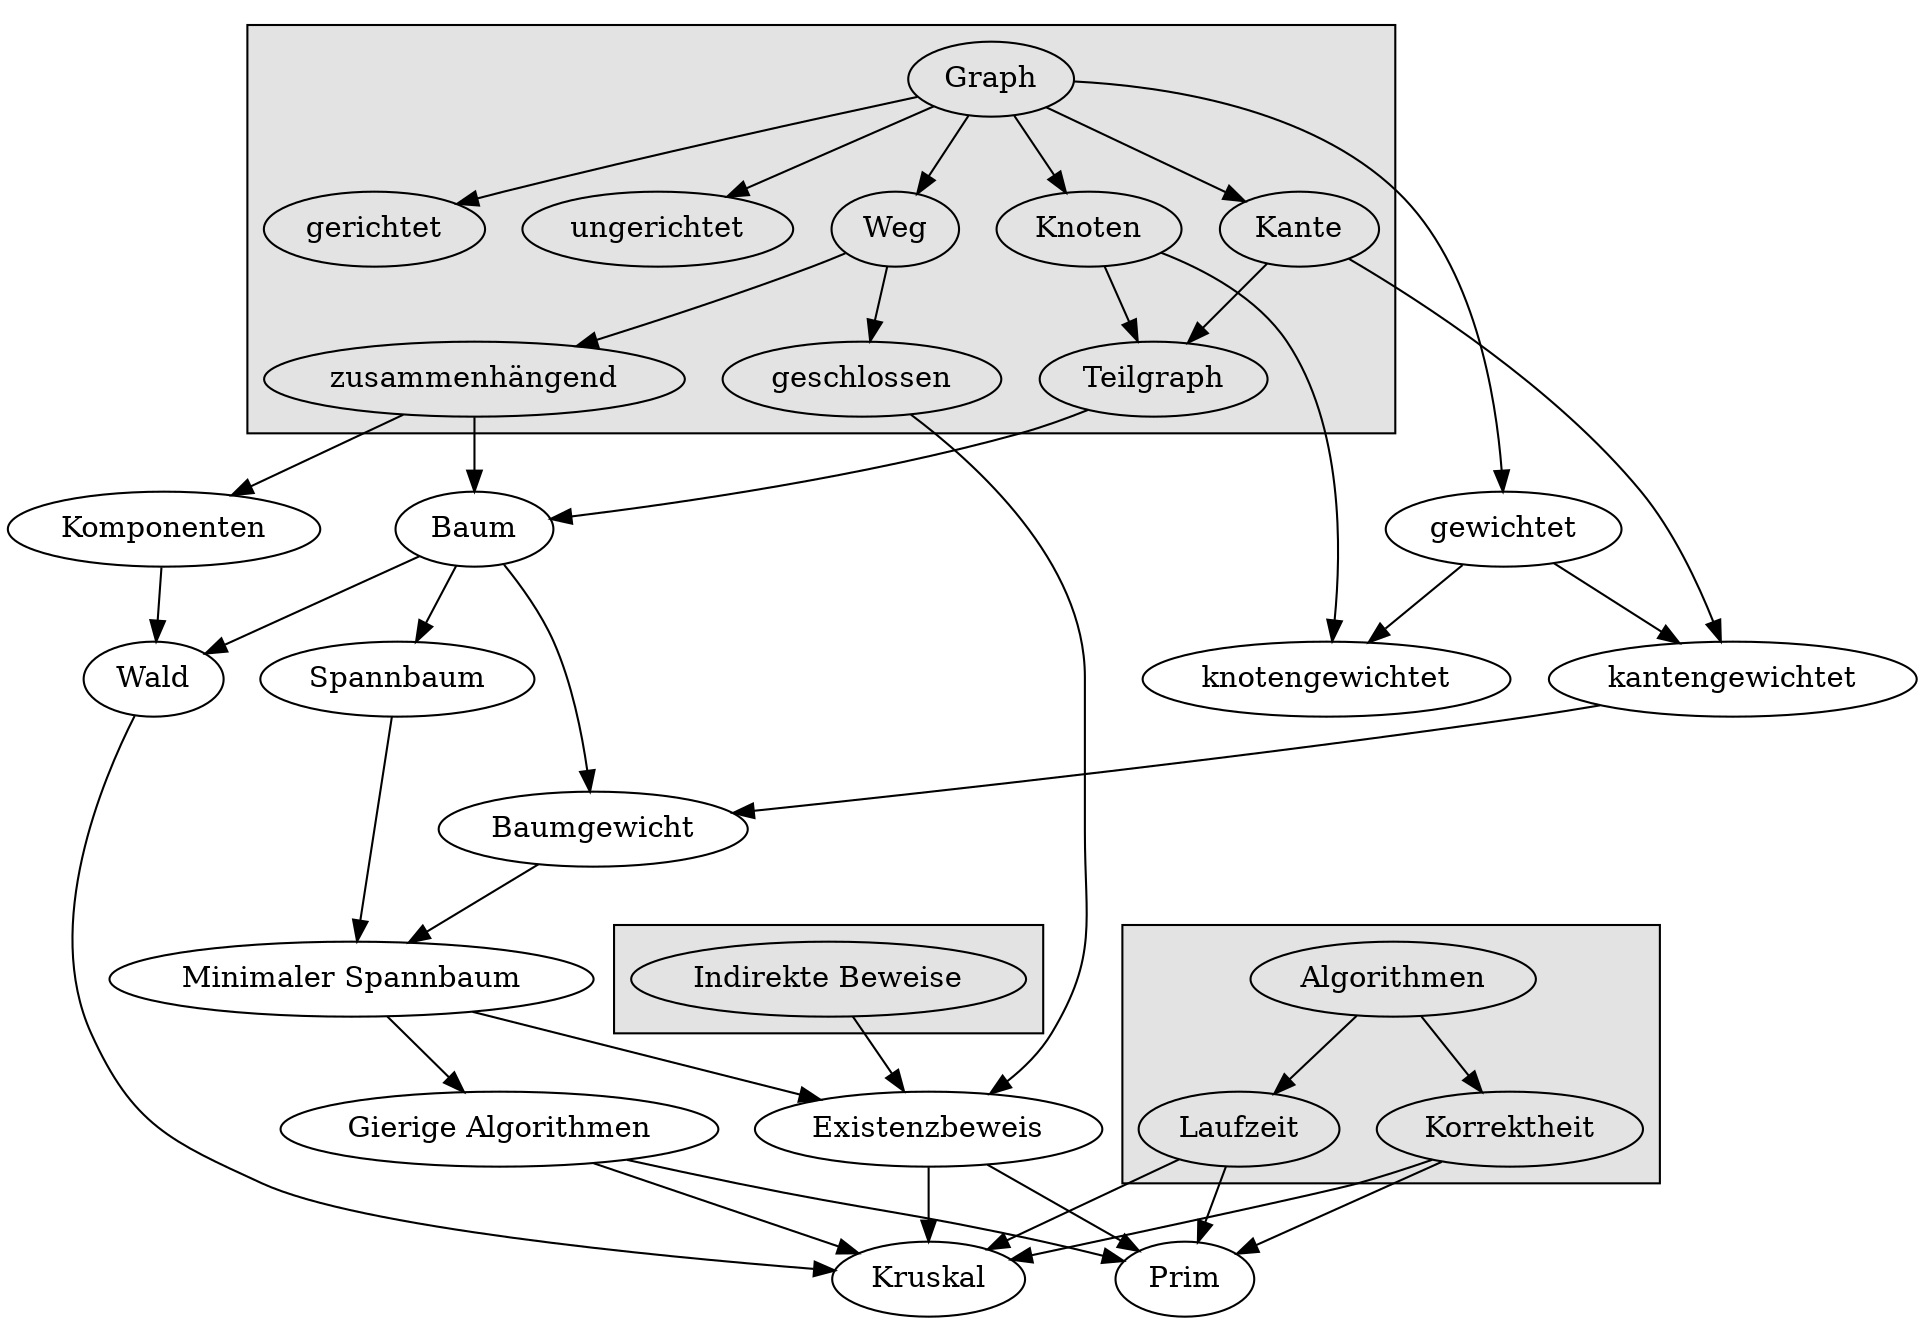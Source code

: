 digraph C {
	"Graph" -> "Knoten";
	"Graph" -> "Kante";
	"Graph" -> "gerichtet";
	"Graph" -> "ungerichtet";
	"Graph" -> "Weg";
	"Weg" -> "zusammenhängend";
	"Weg" -> "geschlossen";
	"zusammenhängend" -> "Komponenten";	
	"zusammenhängend" -> "Baum";
	"zusammenhängend" -> "gewichtet" [style="invis"];
	"Graph" -> "gewichtet";
	"Knoten" -> "knotengewichtet";
	"Kante" -> "kantengewichtet";
	"gewichtet" -> "knotengewichtet";
	"gewichtet" -> "kantengewichtet";
	"Knoten" -> "Teilgraph";
	"Kante" -> "Teilgraph";
	"Teilgraph" -> "Baum";
	"Baum" -> "Spannbaum";
	"Baum" -> "Wald";
	"Komponenten" -> "Wald";
	"Baum" -> "Gewicht";
	"Gewicht" [label="Baumgewicht"];
	"Gewicht" -> "Minimaler Spannbaum";
	"Spannbaum" -> "Minimaler Spannbaum";
	"kantengewichtet" -> "Gewicht";
	"Minimaler Spannbaum" -> "Hilfssatz";
	"geschlossen" -> "Hilfssatz";
	"Indirekte Beweise" -> "Hilfssatz";
	"Hilfssatz" [label="Existenzbeweis"];
	"Minimaler Spannbaum" -> "gierig";
	"gierig" [label="Gierige Algorithmen"];
	"gierig" -> "Kruskal";
	"Wald" -> "Kruskal";
	"gierig" -> "Prim";
	"Hilfssatz" -> "Kruskal";
	"Hilfssatz" -> "Prim";

	"Algorithmen" -> "Korrektheit";
	"Algorithmen" -> "Laufzeit";
	
	"Korrektheit" -> "Kruskal";
	"Laufzeit" -> "Kruskal";
	
	"Korrektheit" -> "Prim";
	"Laufzeit" -> "Prim";

	subgraph clusterVorkenntnisse {
		 graph [bgcolor="grey89"];
		 "Graph"; "Knoten"; "Kante"; "gerichtet"; "ungerichtet"; "Weg"; "zusammenhängend"; "geschlossen"; "Teilgraph"
	}
	subgraph clusterVorkenntnisse2 {
		 graph [bgcolor="grey89"];
		 "Indirekte Beweise"
	}
	subgraph clusterVorkenntnisse3 {
		 graph [bgcolor="grey89"];
		 "Algorithmen", "Korrektheit", "Laufzeit"
		}
}
